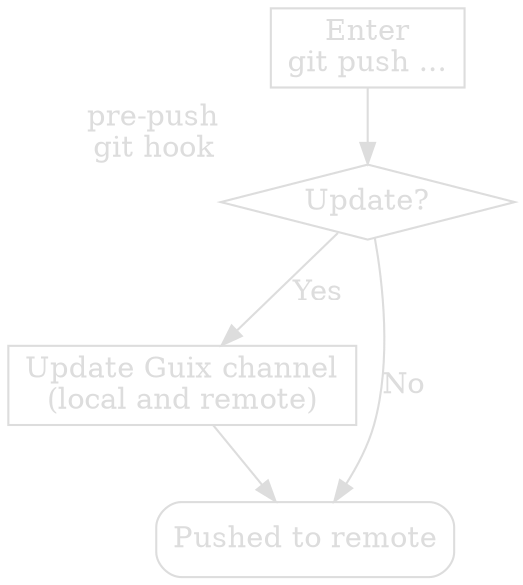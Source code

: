 digraph G {
  bgcolor = transparent;
  edge [
    labelfontcolor = "#dddddd";
    color = "#dddddd"
  ];

  node[
    fontcolor = "#dddddd";
    color = "#dddddd";
  ]

  push [
    label = "Enter\ngit push ...";
    shape = rect;
    fontcolor = "#dddddd";
    color = "#dddddd";
  ];

  hook [
    label = "Update?";
    xlabel = "pre-push\ngit hook";
    shape = diamond;
  ];

  update [
    label = "Update Guix channel\n(local and remote)";
    shape = rect;
  ]

  pushed [
    label = "Pushed to remote";
    shape = rect;
    style = rounded;
  ];

  push -> hook
  hook -> update [ label = "Yes" fontcolor = "#dddddd" ];
  hook -> pushed [ label = "No" fontcolor = "#dddddd" ];
  update -> pushed
}
